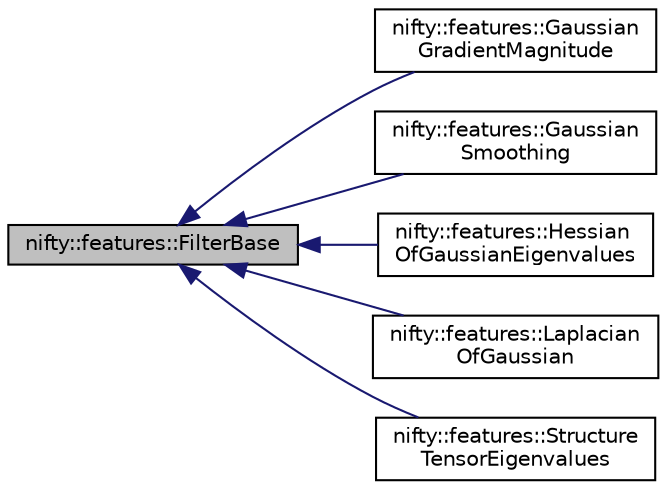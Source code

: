 digraph "nifty::features::FilterBase"
{
  edge [fontname="Helvetica",fontsize="10",labelfontname="Helvetica",labelfontsize="10"];
  node [fontname="Helvetica",fontsize="10",shape=record];
  rankdir="LR";
  Node1 [label="nifty::features::FilterBase",height=0.2,width=0.4,color="black", fillcolor="grey75", style="filled", fontcolor="black"];
  Node1 -> Node2 [dir="back",color="midnightblue",fontsize="10",style="solid"];
  Node2 [label="nifty::features::Gaussian\lGradientMagnitude",height=0.2,width=0.4,color="black", fillcolor="white", style="filled",URL="$structnifty_1_1features_1_1GaussianGradientMagnitude.html"];
  Node1 -> Node3 [dir="back",color="midnightblue",fontsize="10",style="solid"];
  Node3 [label="nifty::features::Gaussian\lSmoothing",height=0.2,width=0.4,color="black", fillcolor="white", style="filled",URL="$structnifty_1_1features_1_1GaussianSmoothing.html"];
  Node1 -> Node4 [dir="back",color="midnightblue",fontsize="10",style="solid"];
  Node4 [label="nifty::features::Hessian\lOfGaussianEigenvalues",height=0.2,width=0.4,color="black", fillcolor="white", style="filled",URL="$structnifty_1_1features_1_1HessianOfGaussianEigenvalues.html"];
  Node1 -> Node5 [dir="back",color="midnightblue",fontsize="10",style="solid"];
  Node5 [label="nifty::features::Laplacian\lOfGaussian",height=0.2,width=0.4,color="black", fillcolor="white", style="filled",URL="$structnifty_1_1features_1_1LaplacianOfGaussian.html"];
  Node1 -> Node6 [dir="back",color="midnightblue",fontsize="10",style="solid"];
  Node6 [label="nifty::features::Structure\lTensorEigenvalues",height=0.2,width=0.4,color="black", fillcolor="white", style="filled",URL="$structnifty_1_1features_1_1StructureTensorEigenvalues.html"];
}
